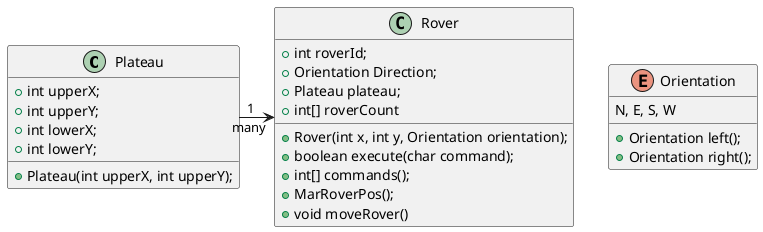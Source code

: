 @startuml
'https://plantuml.com/class-diagram

class Plateau{

    + int upperX;
    + int upperY;
    + int lowerX;
    + int lowerY;


    + Plateau(int upperX, int upperY);


}

class Rover{
    + int roverId;
    + Orientation Direction;
    + Plateau plateau;
    + int[] roverCount
    + Rover(int x, int y, Orientation orientation);
    + boolean execute(char command);
    + int[] commands();
    + MarRoverPos();
    + void moveRover()
}
Plateau "1" -> "many" Rover
enum Orientation{
    N, E, S, W
    + Orientation left();
    + Orientation right();
}

@enduml